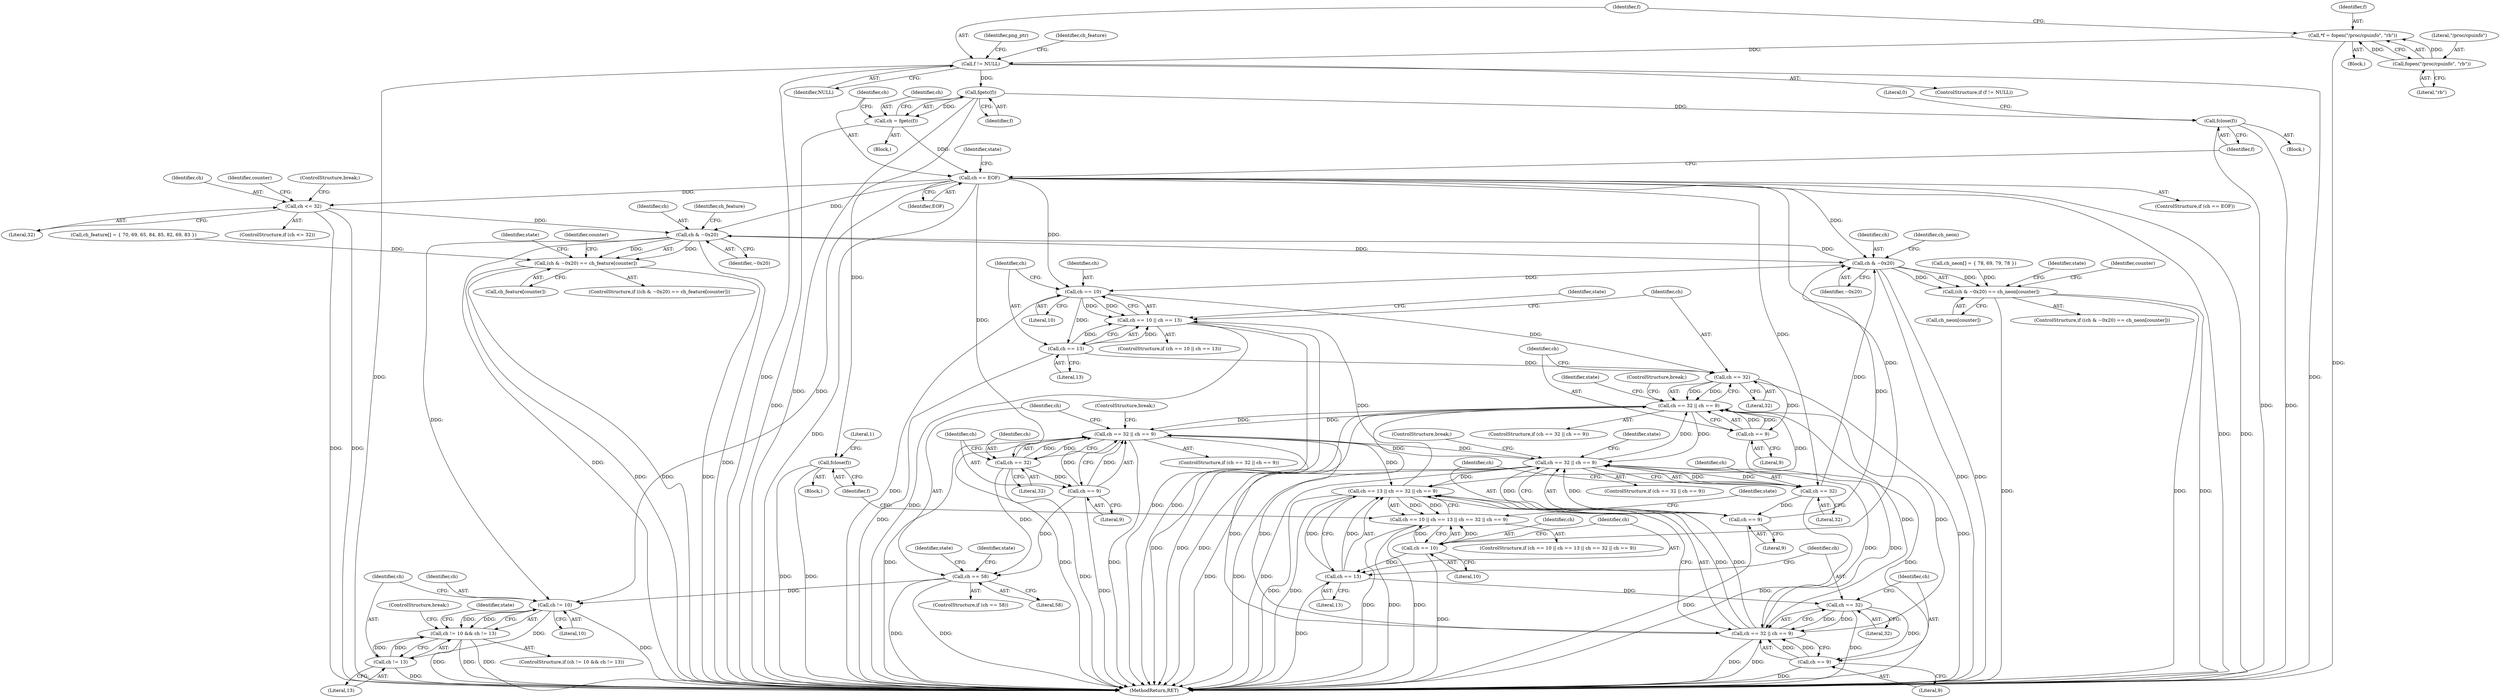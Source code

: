digraph "0_Android_9d4853418ab2f754c2b63e091c29c5529b8b86ca@API" {
"1000152" [label="(Call,fgetc(f))"];
"1000128" [label="(Call,f != NULL)"];
"1000122" [label="(Call,*f = fopen(\"/proc/cpuinfo\", \"rb\"))"];
"1000124" [label="(Call,fopen(\"/proc/cpuinfo\", \"rb\"))"];
"1000150" [label="(Call,ch = fgetc(f))"];
"1000155" [label="(Call,ch == EOF)"];
"1000168" [label="(Call,ch <= 32)"];
"1000181" [label="(Call,ch & ~0x20)"];
"1000180" [label="(Call,(ch & ~0x20) == ch_feature[counter])"];
"1000205" [label="(Call,ch != 10)"];
"1000204" [label="(Call,ch != 10 && ch != 13)"];
"1000208" [label="(Call,ch != 13)"];
"1000258" [label="(Call,ch & ~0x20)"];
"1000257" [label="(Call,(ch & ~0x20) == ch_neon[counter])"];
"1000281" [label="(Call,ch == 10)"];
"1000280" [label="(Call,ch == 10 || ch == 13)"];
"1000284" [label="(Call,ch == 13)"];
"1000293" [label="(Call,ch == 32)"];
"1000292" [label="(Call,ch == 32 || ch == 9)"];
"1000218" [label="(Call,ch == 32 || ch == 9)"];
"1000241" [label="(Call,ch == 32 || ch == 9)"];
"1000309" [label="(Call,ch == 13 || ch == 32 || ch == 9)"];
"1000305" [label="(Call,ch == 10 || ch == 13 || ch == 32 || ch == 9)"];
"1000313" [label="(Call,ch == 32 || ch == 9)"];
"1000296" [label="(Call,ch == 9)"];
"1000219" [label="(Call,ch == 32)"];
"1000222" [label="(Call,ch == 9)"];
"1000227" [label="(Call,ch == 58)"];
"1000242" [label="(Call,ch == 32)"];
"1000245" [label="(Call,ch == 9)"];
"1000306" [label="(Call,ch == 10)"];
"1000310" [label="(Call,ch == 13)"];
"1000314" [label="(Call,ch == 32)"];
"1000317" [label="(Call,ch == 9)"];
"1000159" [label="(Call,fclose(f))"];
"1000321" [label="(Call,fclose(f))"];
"1000182" [label="(Identifier,ch)"];
"1000208" [label="(Call,ch != 13)"];
"1000250" [label="(Identifier,state)"];
"1000288" [label="(Identifier,state)"];
"1000282" [label="(Identifier,ch)"];
"1000276" [label="(Identifier,state)"];
"1000210" [label="(Literal,13)"];
"1000294" [label="(Identifier,ch)"];
"1000164" [label="(Identifier,state)"];
"1000257" [label="(Call,(ch & ~0x20) == ch_neon[counter])"];
"1000222" [label="(Call,ch == 9)"];
"1000236" [label="(Identifier,state)"];
"1000127" [label="(ControlStructure,if (f != NULL))"];
"1000152" [label="(Call,fgetc(f))"];
"1000308" [label="(Literal,10)"];
"1000260" [label="(Identifier,~0x20)"];
"1000211" [label="(ControlStructure,break;)"];
"1000300" [label="(Identifier,state)"];
"1000309" [label="(Call,ch == 13 || ch == 32 || ch == 9)"];
"1000217" [label="(ControlStructure,if (ch == 32 || ch == 9))"];
"1000167" [label="(ControlStructure,if (ch <= 32))"];
"1000173" [label="(Identifier,counter)"];
"1000171" [label="(ControlStructure,break;)"];
"1000285" [label="(Identifier,ch)"];
"1000199" [label="(Identifier,state)"];
"1000159" [label="(Call,fclose(f))"];
"1000170" [label="(Literal,32)"];
"1000158" [label="(Block,)"];
"1000311" [label="(Identifier,ch)"];
"1000241" [label="(Call,ch == 32 || ch == 9)"];
"1000232" [label="(Identifier,state)"];
"1000305" [label="(Call,ch == 10 || ch == 13 || ch == 32 || ch == 9)"];
"1000151" [label="(Identifier,ch)"];
"1000184" [label="(Call,ch_feature[counter])"];
"1000261" [label="(Call,ch_neon[counter])"];
"1000306" [label="(Call,ch == 10)"];
"1000123" [label="(Identifier,f)"];
"1000322" [label="(Identifier,f)"];
"1000160" [label="(Identifier,f)"];
"1000191" [label="(Identifier,counter)"];
"1000280" [label="(Call,ch == 10 || ch == 13)"];
"1000318" [label="(Identifier,ch)"];
"1000155" [label="(Call,ch == EOF)"];
"1000120" [label="(Block,)"];
"1000248" [label="(ControlStructure,break;)"];
"1000314" [label="(Call,ch == 32)"];
"1000156" [label="(Identifier,ch)"];
"1000134" [label="(Identifier,ch_feature)"];
"1000268" [label="(Identifier,counter)"];
"1000221" [label="(Literal,32)"];
"1000262" [label="(Identifier,ch_neon)"];
"1000150" [label="(Call,ch = fgetc(f))"];
"1000205" [label="(Call,ch != 10)"];
"1000125" [label="(Literal,\"/proc/cpuinfo\")"];
"1000310" [label="(Call,ch == 13)"];
"1000286" [label="(Literal,13)"];
"1000258" [label="(Call,ch & ~0x20)"];
"1000179" [label="(ControlStructure,if ((ch & ~0x20) == ch_feature[counter]))"];
"1000291" [label="(ControlStructure,if (ch == 32 || ch == 9))"];
"1000128" [label="(Call,f != NULL)"];
"1000246" [label="(Identifier,ch)"];
"1000162" [label="(Literal,0)"];
"1000220" [label="(Identifier,ch)"];
"1000223" [label="(Identifier,ch)"];
"1000307" [label="(Identifier,ch)"];
"1000320" [label="(Block,)"];
"1000207" [label="(Literal,10)"];
"1000281" [label="(Call,ch == 10)"];
"1000130" [label="(Identifier,NULL)"];
"1000124" [label="(Call,fopen(\"/proc/cpuinfo\", \"rb\"))"];
"1000225" [label="(ControlStructure,break;)"];
"1000122" [label="(Call,*f = fopen(\"/proc/cpuinfo\", \"rb\"))"];
"1000133" [label="(Call,ch_feature[] = { 70, 69, 65, 84, 85, 82, 69, 83 })"];
"1000126" [label="(Literal,\"rb\")"];
"1000256" [label="(ControlStructure,if ((ch & ~0x20) == ch_neon[counter]))"];
"1000292" [label="(Call,ch == 32 || ch == 9)"];
"1000219" [label="(Call,ch == 32)"];
"1000154" [label="(ControlStructure,if (ch == EOF))"];
"1000203" [label="(ControlStructure,if (ch != 10 && ch != 13))"];
"1000293" [label="(Call,ch == 32)"];
"1000279" [label="(ControlStructure,if (ch == 10 || ch == 13))"];
"1000157" [label="(Identifier,EOF)"];
"1000296" [label="(Call,ch == 9)"];
"1000321" [label="(Call,fclose(f))"];
"1000244" [label="(Literal,32)"];
"1000183" [label="(Identifier,~0x20)"];
"1000129" [label="(Identifier,f)"];
"1000295" [label="(Literal,32)"];
"1000242" [label="(Call,ch == 32)"];
"1000206" [label="(Identifier,ch)"];
"1000312" [label="(Literal,13)"];
"1000185" [label="(Identifier,ch_feature)"];
"1000317" [label="(Call,ch == 9)"];
"1000148" [label="(Block,)"];
"1000259" [label="(Identifier,ch)"];
"1000339" [label="(MethodReturn,RET)"];
"1000209" [label="(Identifier,ch)"];
"1000298" [label="(Literal,9)"];
"1000284" [label="(Call,ch == 13)"];
"1000304" [label="(ControlStructure,if (ch == 10 || ch == 13 || ch == 32 || ch == 9))"];
"1000227" [label="(Call,ch == 58)"];
"1000283" [label="(Literal,10)"];
"1000169" [label="(Identifier,ch)"];
"1000153" [label="(Identifier,f)"];
"1000224" [label="(Literal,9)"];
"1000247" [label="(Literal,9)"];
"1000324" [label="(Literal,1)"];
"1000213" [label="(Identifier,state)"];
"1000218" [label="(Call,ch == 32 || ch == 9)"];
"1000228" [label="(Identifier,ch)"];
"1000326" [label="(Identifier,state)"];
"1000297" [label="(Identifier,ch)"];
"1000315" [label="(Identifier,ch)"];
"1000302" [label="(ControlStructure,break;)"];
"1000204" [label="(Call,ch != 10 && ch != 13)"];
"1000136" [label="(Call,ch_neon[] = { 78, 69, 79, 78 })"];
"1000319" [label="(Literal,9)"];
"1000313" [label="(Call,ch == 32 || ch == 9)"];
"1000240" [label="(ControlStructure,if (ch == 32 || ch == 9))"];
"1000245" [label="(Call,ch == 9)"];
"1000180" [label="(Call,(ch & ~0x20) == ch_feature[counter])"];
"1000335" [label="(Identifier,png_ptr)"];
"1000316" [label="(Literal,32)"];
"1000243" [label="(Identifier,ch)"];
"1000229" [label="(Literal,58)"];
"1000168" [label="(Call,ch <= 32)"];
"1000181" [label="(Call,ch & ~0x20)"];
"1000226" [label="(ControlStructure,if (ch == 58))"];
"1000152" -> "1000150"  [label="AST: "];
"1000152" -> "1000153"  [label="CFG: "];
"1000153" -> "1000152"  [label="AST: "];
"1000150" -> "1000152"  [label="CFG: "];
"1000152" -> "1000339"  [label="DDG: "];
"1000152" -> "1000150"  [label="DDG: "];
"1000128" -> "1000152"  [label="DDG: "];
"1000152" -> "1000159"  [label="DDG: "];
"1000152" -> "1000321"  [label="DDG: "];
"1000128" -> "1000127"  [label="AST: "];
"1000128" -> "1000130"  [label="CFG: "];
"1000129" -> "1000128"  [label="AST: "];
"1000130" -> "1000128"  [label="AST: "];
"1000134" -> "1000128"  [label="CFG: "];
"1000335" -> "1000128"  [label="CFG: "];
"1000128" -> "1000339"  [label="DDG: "];
"1000128" -> "1000339"  [label="DDG: "];
"1000128" -> "1000339"  [label="DDG: "];
"1000122" -> "1000128"  [label="DDG: "];
"1000122" -> "1000120"  [label="AST: "];
"1000122" -> "1000124"  [label="CFG: "];
"1000123" -> "1000122"  [label="AST: "];
"1000124" -> "1000122"  [label="AST: "];
"1000129" -> "1000122"  [label="CFG: "];
"1000122" -> "1000339"  [label="DDG: "];
"1000124" -> "1000122"  [label="DDG: "];
"1000124" -> "1000122"  [label="DDG: "];
"1000124" -> "1000126"  [label="CFG: "];
"1000125" -> "1000124"  [label="AST: "];
"1000126" -> "1000124"  [label="AST: "];
"1000150" -> "1000148"  [label="AST: "];
"1000151" -> "1000150"  [label="AST: "];
"1000156" -> "1000150"  [label="CFG: "];
"1000150" -> "1000339"  [label="DDG: "];
"1000150" -> "1000155"  [label="DDG: "];
"1000155" -> "1000154"  [label="AST: "];
"1000155" -> "1000157"  [label="CFG: "];
"1000156" -> "1000155"  [label="AST: "];
"1000157" -> "1000155"  [label="AST: "];
"1000160" -> "1000155"  [label="CFG: "];
"1000164" -> "1000155"  [label="CFG: "];
"1000155" -> "1000339"  [label="DDG: "];
"1000155" -> "1000339"  [label="DDG: "];
"1000155" -> "1000339"  [label="DDG: "];
"1000155" -> "1000168"  [label="DDG: "];
"1000155" -> "1000181"  [label="DDG: "];
"1000155" -> "1000205"  [label="DDG: "];
"1000155" -> "1000219"  [label="DDG: "];
"1000155" -> "1000242"  [label="DDG: "];
"1000155" -> "1000258"  [label="DDG: "];
"1000155" -> "1000281"  [label="DDG: "];
"1000155" -> "1000306"  [label="DDG: "];
"1000168" -> "1000167"  [label="AST: "];
"1000168" -> "1000170"  [label="CFG: "];
"1000169" -> "1000168"  [label="AST: "];
"1000170" -> "1000168"  [label="AST: "];
"1000171" -> "1000168"  [label="CFG: "];
"1000173" -> "1000168"  [label="CFG: "];
"1000168" -> "1000339"  [label="DDG: "];
"1000168" -> "1000339"  [label="DDG: "];
"1000168" -> "1000181"  [label="DDG: "];
"1000181" -> "1000180"  [label="AST: "];
"1000181" -> "1000183"  [label="CFG: "];
"1000182" -> "1000181"  [label="AST: "];
"1000183" -> "1000181"  [label="AST: "];
"1000185" -> "1000181"  [label="CFG: "];
"1000181" -> "1000339"  [label="DDG: "];
"1000181" -> "1000339"  [label="DDG: "];
"1000181" -> "1000180"  [label="DDG: "];
"1000181" -> "1000180"  [label="DDG: "];
"1000258" -> "1000181"  [label="DDG: "];
"1000181" -> "1000205"  [label="DDG: "];
"1000181" -> "1000258"  [label="DDG: "];
"1000180" -> "1000179"  [label="AST: "];
"1000180" -> "1000184"  [label="CFG: "];
"1000184" -> "1000180"  [label="AST: "];
"1000191" -> "1000180"  [label="CFG: "];
"1000199" -> "1000180"  [label="CFG: "];
"1000180" -> "1000339"  [label="DDG: "];
"1000180" -> "1000339"  [label="DDG: "];
"1000180" -> "1000339"  [label="DDG: "];
"1000133" -> "1000180"  [label="DDG: "];
"1000205" -> "1000204"  [label="AST: "];
"1000205" -> "1000207"  [label="CFG: "];
"1000206" -> "1000205"  [label="AST: "];
"1000207" -> "1000205"  [label="AST: "];
"1000209" -> "1000205"  [label="CFG: "];
"1000204" -> "1000205"  [label="CFG: "];
"1000205" -> "1000339"  [label="DDG: "];
"1000205" -> "1000204"  [label="DDG: "];
"1000205" -> "1000204"  [label="DDG: "];
"1000227" -> "1000205"  [label="DDG: "];
"1000205" -> "1000208"  [label="DDG: "];
"1000204" -> "1000203"  [label="AST: "];
"1000204" -> "1000208"  [label="CFG: "];
"1000208" -> "1000204"  [label="AST: "];
"1000211" -> "1000204"  [label="CFG: "];
"1000213" -> "1000204"  [label="CFG: "];
"1000204" -> "1000339"  [label="DDG: "];
"1000204" -> "1000339"  [label="DDG: "];
"1000204" -> "1000339"  [label="DDG: "];
"1000208" -> "1000204"  [label="DDG: "];
"1000208" -> "1000204"  [label="DDG: "];
"1000208" -> "1000210"  [label="CFG: "];
"1000209" -> "1000208"  [label="AST: "];
"1000210" -> "1000208"  [label="AST: "];
"1000208" -> "1000339"  [label="DDG: "];
"1000258" -> "1000257"  [label="AST: "];
"1000258" -> "1000260"  [label="CFG: "];
"1000259" -> "1000258"  [label="AST: "];
"1000260" -> "1000258"  [label="AST: "];
"1000262" -> "1000258"  [label="CFG: "];
"1000258" -> "1000339"  [label="DDG: "];
"1000258" -> "1000339"  [label="DDG: "];
"1000258" -> "1000257"  [label="DDG: "];
"1000258" -> "1000257"  [label="DDG: "];
"1000245" -> "1000258"  [label="DDG: "];
"1000242" -> "1000258"  [label="DDG: "];
"1000258" -> "1000281"  [label="DDG: "];
"1000257" -> "1000256"  [label="AST: "];
"1000257" -> "1000261"  [label="CFG: "];
"1000261" -> "1000257"  [label="AST: "];
"1000268" -> "1000257"  [label="CFG: "];
"1000276" -> "1000257"  [label="CFG: "];
"1000257" -> "1000339"  [label="DDG: "];
"1000257" -> "1000339"  [label="DDG: "];
"1000257" -> "1000339"  [label="DDG: "];
"1000136" -> "1000257"  [label="DDG: "];
"1000281" -> "1000280"  [label="AST: "];
"1000281" -> "1000283"  [label="CFG: "];
"1000282" -> "1000281"  [label="AST: "];
"1000283" -> "1000281"  [label="AST: "];
"1000285" -> "1000281"  [label="CFG: "];
"1000280" -> "1000281"  [label="CFG: "];
"1000281" -> "1000339"  [label="DDG: "];
"1000281" -> "1000280"  [label="DDG: "];
"1000281" -> "1000280"  [label="DDG: "];
"1000281" -> "1000284"  [label="DDG: "];
"1000281" -> "1000293"  [label="DDG: "];
"1000280" -> "1000279"  [label="AST: "];
"1000280" -> "1000284"  [label="CFG: "];
"1000284" -> "1000280"  [label="AST: "];
"1000288" -> "1000280"  [label="CFG: "];
"1000294" -> "1000280"  [label="CFG: "];
"1000280" -> "1000339"  [label="DDG: "];
"1000280" -> "1000339"  [label="DDG: "];
"1000280" -> "1000339"  [label="DDG: "];
"1000309" -> "1000280"  [label="DDG: "];
"1000284" -> "1000280"  [label="DDG: "];
"1000284" -> "1000280"  [label="DDG: "];
"1000284" -> "1000286"  [label="CFG: "];
"1000285" -> "1000284"  [label="AST: "];
"1000286" -> "1000284"  [label="AST: "];
"1000284" -> "1000339"  [label="DDG: "];
"1000284" -> "1000293"  [label="DDG: "];
"1000293" -> "1000292"  [label="AST: "];
"1000293" -> "1000295"  [label="CFG: "];
"1000294" -> "1000293"  [label="AST: "];
"1000295" -> "1000293"  [label="AST: "];
"1000297" -> "1000293"  [label="CFG: "];
"1000292" -> "1000293"  [label="CFG: "];
"1000293" -> "1000339"  [label="DDG: "];
"1000293" -> "1000292"  [label="DDG: "];
"1000293" -> "1000292"  [label="DDG: "];
"1000293" -> "1000296"  [label="DDG: "];
"1000292" -> "1000291"  [label="AST: "];
"1000292" -> "1000296"  [label="CFG: "];
"1000296" -> "1000292"  [label="AST: "];
"1000300" -> "1000292"  [label="CFG: "];
"1000302" -> "1000292"  [label="CFG: "];
"1000292" -> "1000339"  [label="DDG: "];
"1000292" -> "1000339"  [label="DDG: "];
"1000292" -> "1000339"  [label="DDG: "];
"1000292" -> "1000218"  [label="DDG: "];
"1000292" -> "1000241"  [label="DDG: "];
"1000296" -> "1000292"  [label="DDG: "];
"1000296" -> "1000292"  [label="DDG: "];
"1000218" -> "1000292"  [label="DDG: "];
"1000241" -> "1000292"  [label="DDG: "];
"1000313" -> "1000292"  [label="DDG: "];
"1000292" -> "1000309"  [label="DDG: "];
"1000292" -> "1000313"  [label="DDG: "];
"1000218" -> "1000217"  [label="AST: "];
"1000218" -> "1000219"  [label="CFG: "];
"1000218" -> "1000222"  [label="CFG: "];
"1000219" -> "1000218"  [label="AST: "];
"1000222" -> "1000218"  [label="AST: "];
"1000225" -> "1000218"  [label="CFG: "];
"1000228" -> "1000218"  [label="CFG: "];
"1000218" -> "1000339"  [label="DDG: "];
"1000218" -> "1000339"  [label="DDG: "];
"1000218" -> "1000339"  [label="DDG: "];
"1000219" -> "1000218"  [label="DDG: "];
"1000219" -> "1000218"  [label="DDG: "];
"1000241" -> "1000218"  [label="DDG: "];
"1000313" -> "1000218"  [label="DDG: "];
"1000222" -> "1000218"  [label="DDG: "];
"1000222" -> "1000218"  [label="DDG: "];
"1000218" -> "1000241"  [label="DDG: "];
"1000218" -> "1000309"  [label="DDG: "];
"1000218" -> "1000313"  [label="DDG: "];
"1000241" -> "1000240"  [label="AST: "];
"1000241" -> "1000242"  [label="CFG: "];
"1000241" -> "1000245"  [label="CFG: "];
"1000242" -> "1000241"  [label="AST: "];
"1000245" -> "1000241"  [label="AST: "];
"1000248" -> "1000241"  [label="CFG: "];
"1000250" -> "1000241"  [label="CFG: "];
"1000241" -> "1000339"  [label="DDG: "];
"1000241" -> "1000339"  [label="DDG: "];
"1000241" -> "1000339"  [label="DDG: "];
"1000242" -> "1000241"  [label="DDG: "];
"1000242" -> "1000241"  [label="DDG: "];
"1000313" -> "1000241"  [label="DDG: "];
"1000245" -> "1000241"  [label="DDG: "];
"1000245" -> "1000241"  [label="DDG: "];
"1000241" -> "1000309"  [label="DDG: "];
"1000241" -> "1000313"  [label="DDG: "];
"1000309" -> "1000305"  [label="AST: "];
"1000309" -> "1000310"  [label="CFG: "];
"1000309" -> "1000313"  [label="CFG: "];
"1000310" -> "1000309"  [label="AST: "];
"1000313" -> "1000309"  [label="AST: "];
"1000305" -> "1000309"  [label="CFG: "];
"1000309" -> "1000339"  [label="DDG: "];
"1000309" -> "1000339"  [label="DDG: "];
"1000309" -> "1000305"  [label="DDG: "];
"1000309" -> "1000305"  [label="DDG: "];
"1000310" -> "1000309"  [label="DDG: "];
"1000310" -> "1000309"  [label="DDG: "];
"1000313" -> "1000309"  [label="DDG: "];
"1000313" -> "1000309"  [label="DDG: "];
"1000305" -> "1000304"  [label="AST: "];
"1000305" -> "1000306"  [label="CFG: "];
"1000306" -> "1000305"  [label="AST: "];
"1000322" -> "1000305"  [label="CFG: "];
"1000326" -> "1000305"  [label="CFG: "];
"1000305" -> "1000339"  [label="DDG: "];
"1000305" -> "1000339"  [label="DDG: "];
"1000305" -> "1000339"  [label="DDG: "];
"1000306" -> "1000305"  [label="DDG: "];
"1000306" -> "1000305"  [label="DDG: "];
"1000313" -> "1000314"  [label="CFG: "];
"1000313" -> "1000317"  [label="CFG: "];
"1000314" -> "1000313"  [label="AST: "];
"1000317" -> "1000313"  [label="AST: "];
"1000313" -> "1000339"  [label="DDG: "];
"1000313" -> "1000339"  [label="DDG: "];
"1000314" -> "1000313"  [label="DDG: "];
"1000314" -> "1000313"  [label="DDG: "];
"1000317" -> "1000313"  [label="DDG: "];
"1000317" -> "1000313"  [label="DDG: "];
"1000296" -> "1000298"  [label="CFG: "];
"1000297" -> "1000296"  [label="AST: "];
"1000298" -> "1000296"  [label="AST: "];
"1000296" -> "1000339"  [label="DDG: "];
"1000219" -> "1000221"  [label="CFG: "];
"1000220" -> "1000219"  [label="AST: "];
"1000221" -> "1000219"  [label="AST: "];
"1000223" -> "1000219"  [label="CFG: "];
"1000219" -> "1000339"  [label="DDG: "];
"1000219" -> "1000222"  [label="DDG: "];
"1000219" -> "1000227"  [label="DDG: "];
"1000222" -> "1000224"  [label="CFG: "];
"1000223" -> "1000222"  [label="AST: "];
"1000224" -> "1000222"  [label="AST: "];
"1000222" -> "1000339"  [label="DDG: "];
"1000222" -> "1000227"  [label="DDG: "];
"1000227" -> "1000226"  [label="AST: "];
"1000227" -> "1000229"  [label="CFG: "];
"1000228" -> "1000227"  [label="AST: "];
"1000229" -> "1000227"  [label="AST: "];
"1000232" -> "1000227"  [label="CFG: "];
"1000236" -> "1000227"  [label="CFG: "];
"1000227" -> "1000339"  [label="DDG: "];
"1000227" -> "1000339"  [label="DDG: "];
"1000242" -> "1000244"  [label="CFG: "];
"1000243" -> "1000242"  [label="AST: "];
"1000244" -> "1000242"  [label="AST: "];
"1000246" -> "1000242"  [label="CFG: "];
"1000242" -> "1000339"  [label="DDG: "];
"1000242" -> "1000245"  [label="DDG: "];
"1000245" -> "1000247"  [label="CFG: "];
"1000246" -> "1000245"  [label="AST: "];
"1000247" -> "1000245"  [label="AST: "];
"1000245" -> "1000339"  [label="DDG: "];
"1000306" -> "1000308"  [label="CFG: "];
"1000307" -> "1000306"  [label="AST: "];
"1000308" -> "1000306"  [label="AST: "];
"1000311" -> "1000306"  [label="CFG: "];
"1000306" -> "1000339"  [label="DDG: "];
"1000306" -> "1000310"  [label="DDG: "];
"1000310" -> "1000312"  [label="CFG: "];
"1000311" -> "1000310"  [label="AST: "];
"1000312" -> "1000310"  [label="AST: "];
"1000315" -> "1000310"  [label="CFG: "];
"1000310" -> "1000339"  [label="DDG: "];
"1000310" -> "1000314"  [label="DDG: "];
"1000314" -> "1000316"  [label="CFG: "];
"1000315" -> "1000314"  [label="AST: "];
"1000316" -> "1000314"  [label="AST: "];
"1000318" -> "1000314"  [label="CFG: "];
"1000314" -> "1000339"  [label="DDG: "];
"1000314" -> "1000317"  [label="DDG: "];
"1000317" -> "1000319"  [label="CFG: "];
"1000318" -> "1000317"  [label="AST: "];
"1000319" -> "1000317"  [label="AST: "];
"1000317" -> "1000339"  [label="DDG: "];
"1000159" -> "1000158"  [label="AST: "];
"1000159" -> "1000160"  [label="CFG: "];
"1000160" -> "1000159"  [label="AST: "];
"1000162" -> "1000159"  [label="CFG: "];
"1000159" -> "1000339"  [label="DDG: "];
"1000159" -> "1000339"  [label="DDG: "];
"1000321" -> "1000320"  [label="AST: "];
"1000321" -> "1000322"  [label="CFG: "];
"1000322" -> "1000321"  [label="AST: "];
"1000324" -> "1000321"  [label="CFG: "];
"1000321" -> "1000339"  [label="DDG: "];
"1000321" -> "1000339"  [label="DDG: "];
}
